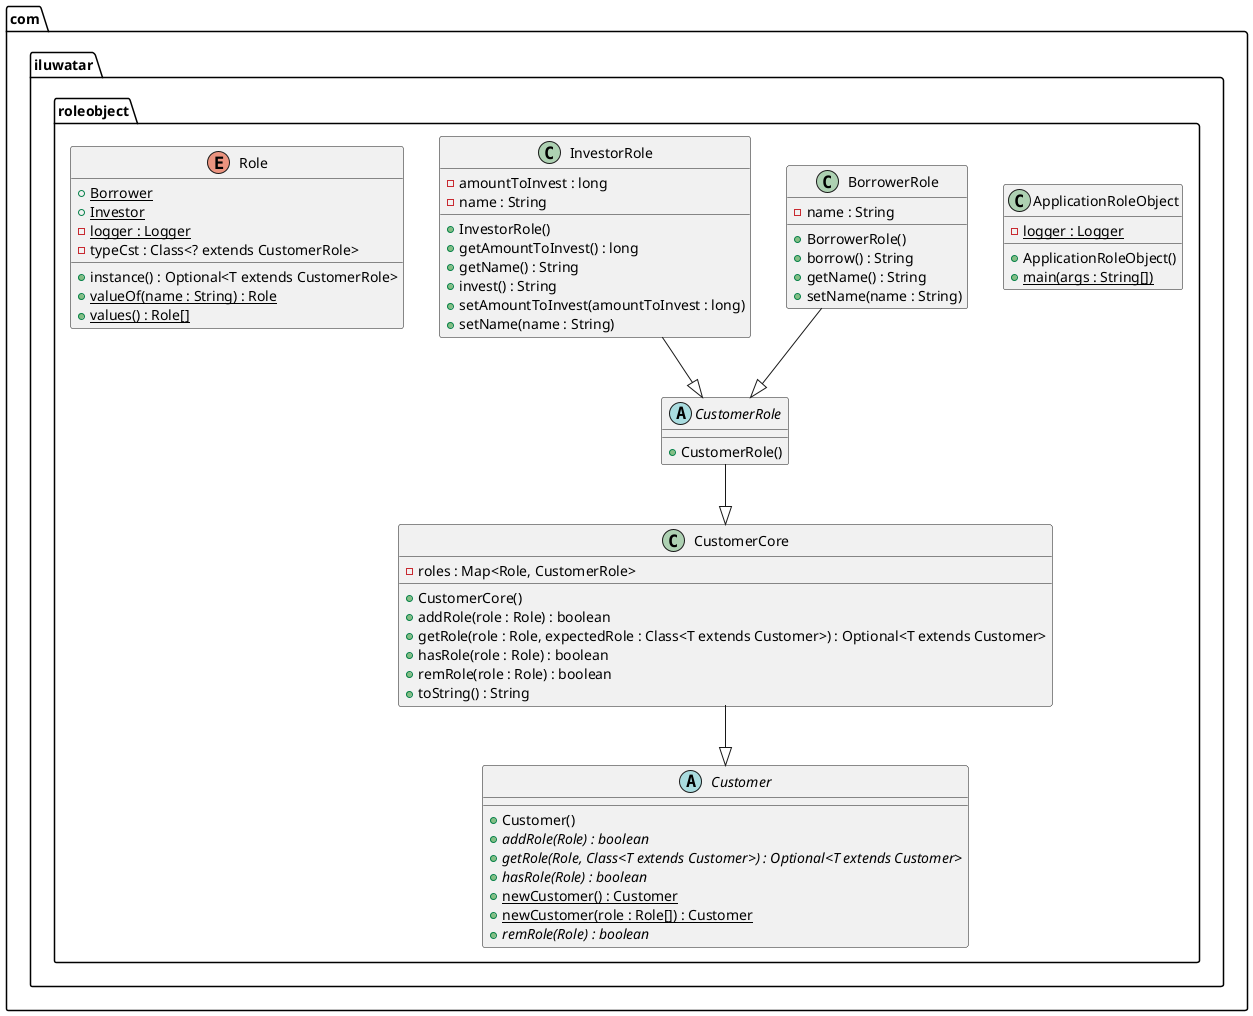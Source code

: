 @startuml
package com.iluwatar.roleobject {
  class ApplicationRoleObject {
    - logger : Logger {static}
    + ApplicationRoleObject()
    + main(args : String[]) {static}
  }
  class BorrowerRole {
    - name : String
    + BorrowerRole()
    + borrow() : String
    + getName() : String
    + setName(name : String)
  }
  abstract class Customer {
    + Customer()
    + addRole(Role) : boolean {abstract}
    + getRole(Role, Class<T extends Customer>) : Optional<T extends Customer> {abstract}
    + hasRole(Role) : boolean {abstract}
    + newCustomer() : Customer {static}
    + newCustomer(role : Role[]) : Customer {static}
    + remRole(Role) : boolean {abstract}
  }
  class CustomerCore {
    - roles : Map<Role, CustomerRole>
    + CustomerCore()
    + addRole(role : Role) : boolean
    + getRole(role : Role, expectedRole : Class<T extends Customer>) : Optional<T extends Customer>
    + hasRole(role : Role) : boolean
    + remRole(role : Role) : boolean
    + toString() : String
  }
  abstract class CustomerRole {
    + CustomerRole()
  }
  class InvestorRole {
    - amountToInvest : long
    - name : String
    + InvestorRole()
    + getAmountToInvest() : long
    + getName() : String
    + invest() : String
    + setAmountToInvest(amountToInvest : long)
    + setName(name : String)
  }
  enum Role {
    + Borrower {static}
    + Investor {static}
    - logger : Logger {static}
    - typeCst : Class<? extends CustomerRole>
    + instance() : Optional<T extends CustomerRole>
    + valueOf(name : String) : Role {static}
    + values() : Role[] {static}
  }
}
BorrowerRole --|> CustomerRole 
CustomerCore --|> Customer 
CustomerRole --|> CustomerCore 
InvestorRole --|> CustomerRole 
@enduml